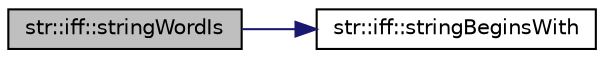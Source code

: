digraph "str::iff::stringWordIs"
{
 // INTERACTIVE_SVG=YES
 // LATEX_PDF_SIZE
  edge [fontname="Helvetica",fontsize="10",labelfontname="Helvetica",labelfontsize="10"];
  node [fontname="Helvetica",fontsize="10",shape=record];
  rankdir="LR";
  Node1 [label="str::iff::stringWordIs",height=0.2,width=0.4,color="black", fillcolor="grey75", style="filled", fontcolor="black",tooltip="Returns true if string checkedString matches fully any of strings nextString or restStrings."];
  Node1 -> Node2 [color="midnightblue",fontsize="10",style="solid",fontname="Helvetica"];
  Node2 [label="str::iff::stringBeginsWith",height=0.2,width=0.4,color="black", fillcolor="white", style="filled",URL="$namespacestr_1_1iff.html#a3545a4335520d6faab2d9837284f319e",tooltip="Returns false. End of recursion for template."];
}

